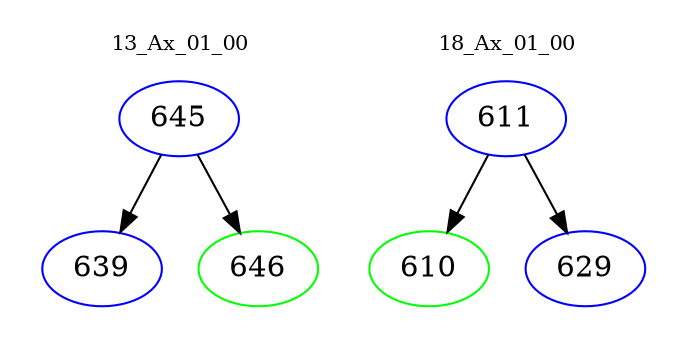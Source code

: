 digraph{
subgraph cluster_0 {
color = white
label = "13_Ax_01_00";
fontsize=10;
T0_645 [label="645", color="blue"]
T0_645 -> T0_639 [color="black"]
T0_639 [label="639", color="blue"]
T0_645 -> T0_646 [color="black"]
T0_646 [label="646", color="green"]
}
subgraph cluster_1 {
color = white
label = "18_Ax_01_00";
fontsize=10;
T1_611 [label="611", color="blue"]
T1_611 -> T1_610 [color="black"]
T1_610 [label="610", color="green"]
T1_611 -> T1_629 [color="black"]
T1_629 [label="629", color="blue"]
}
}
